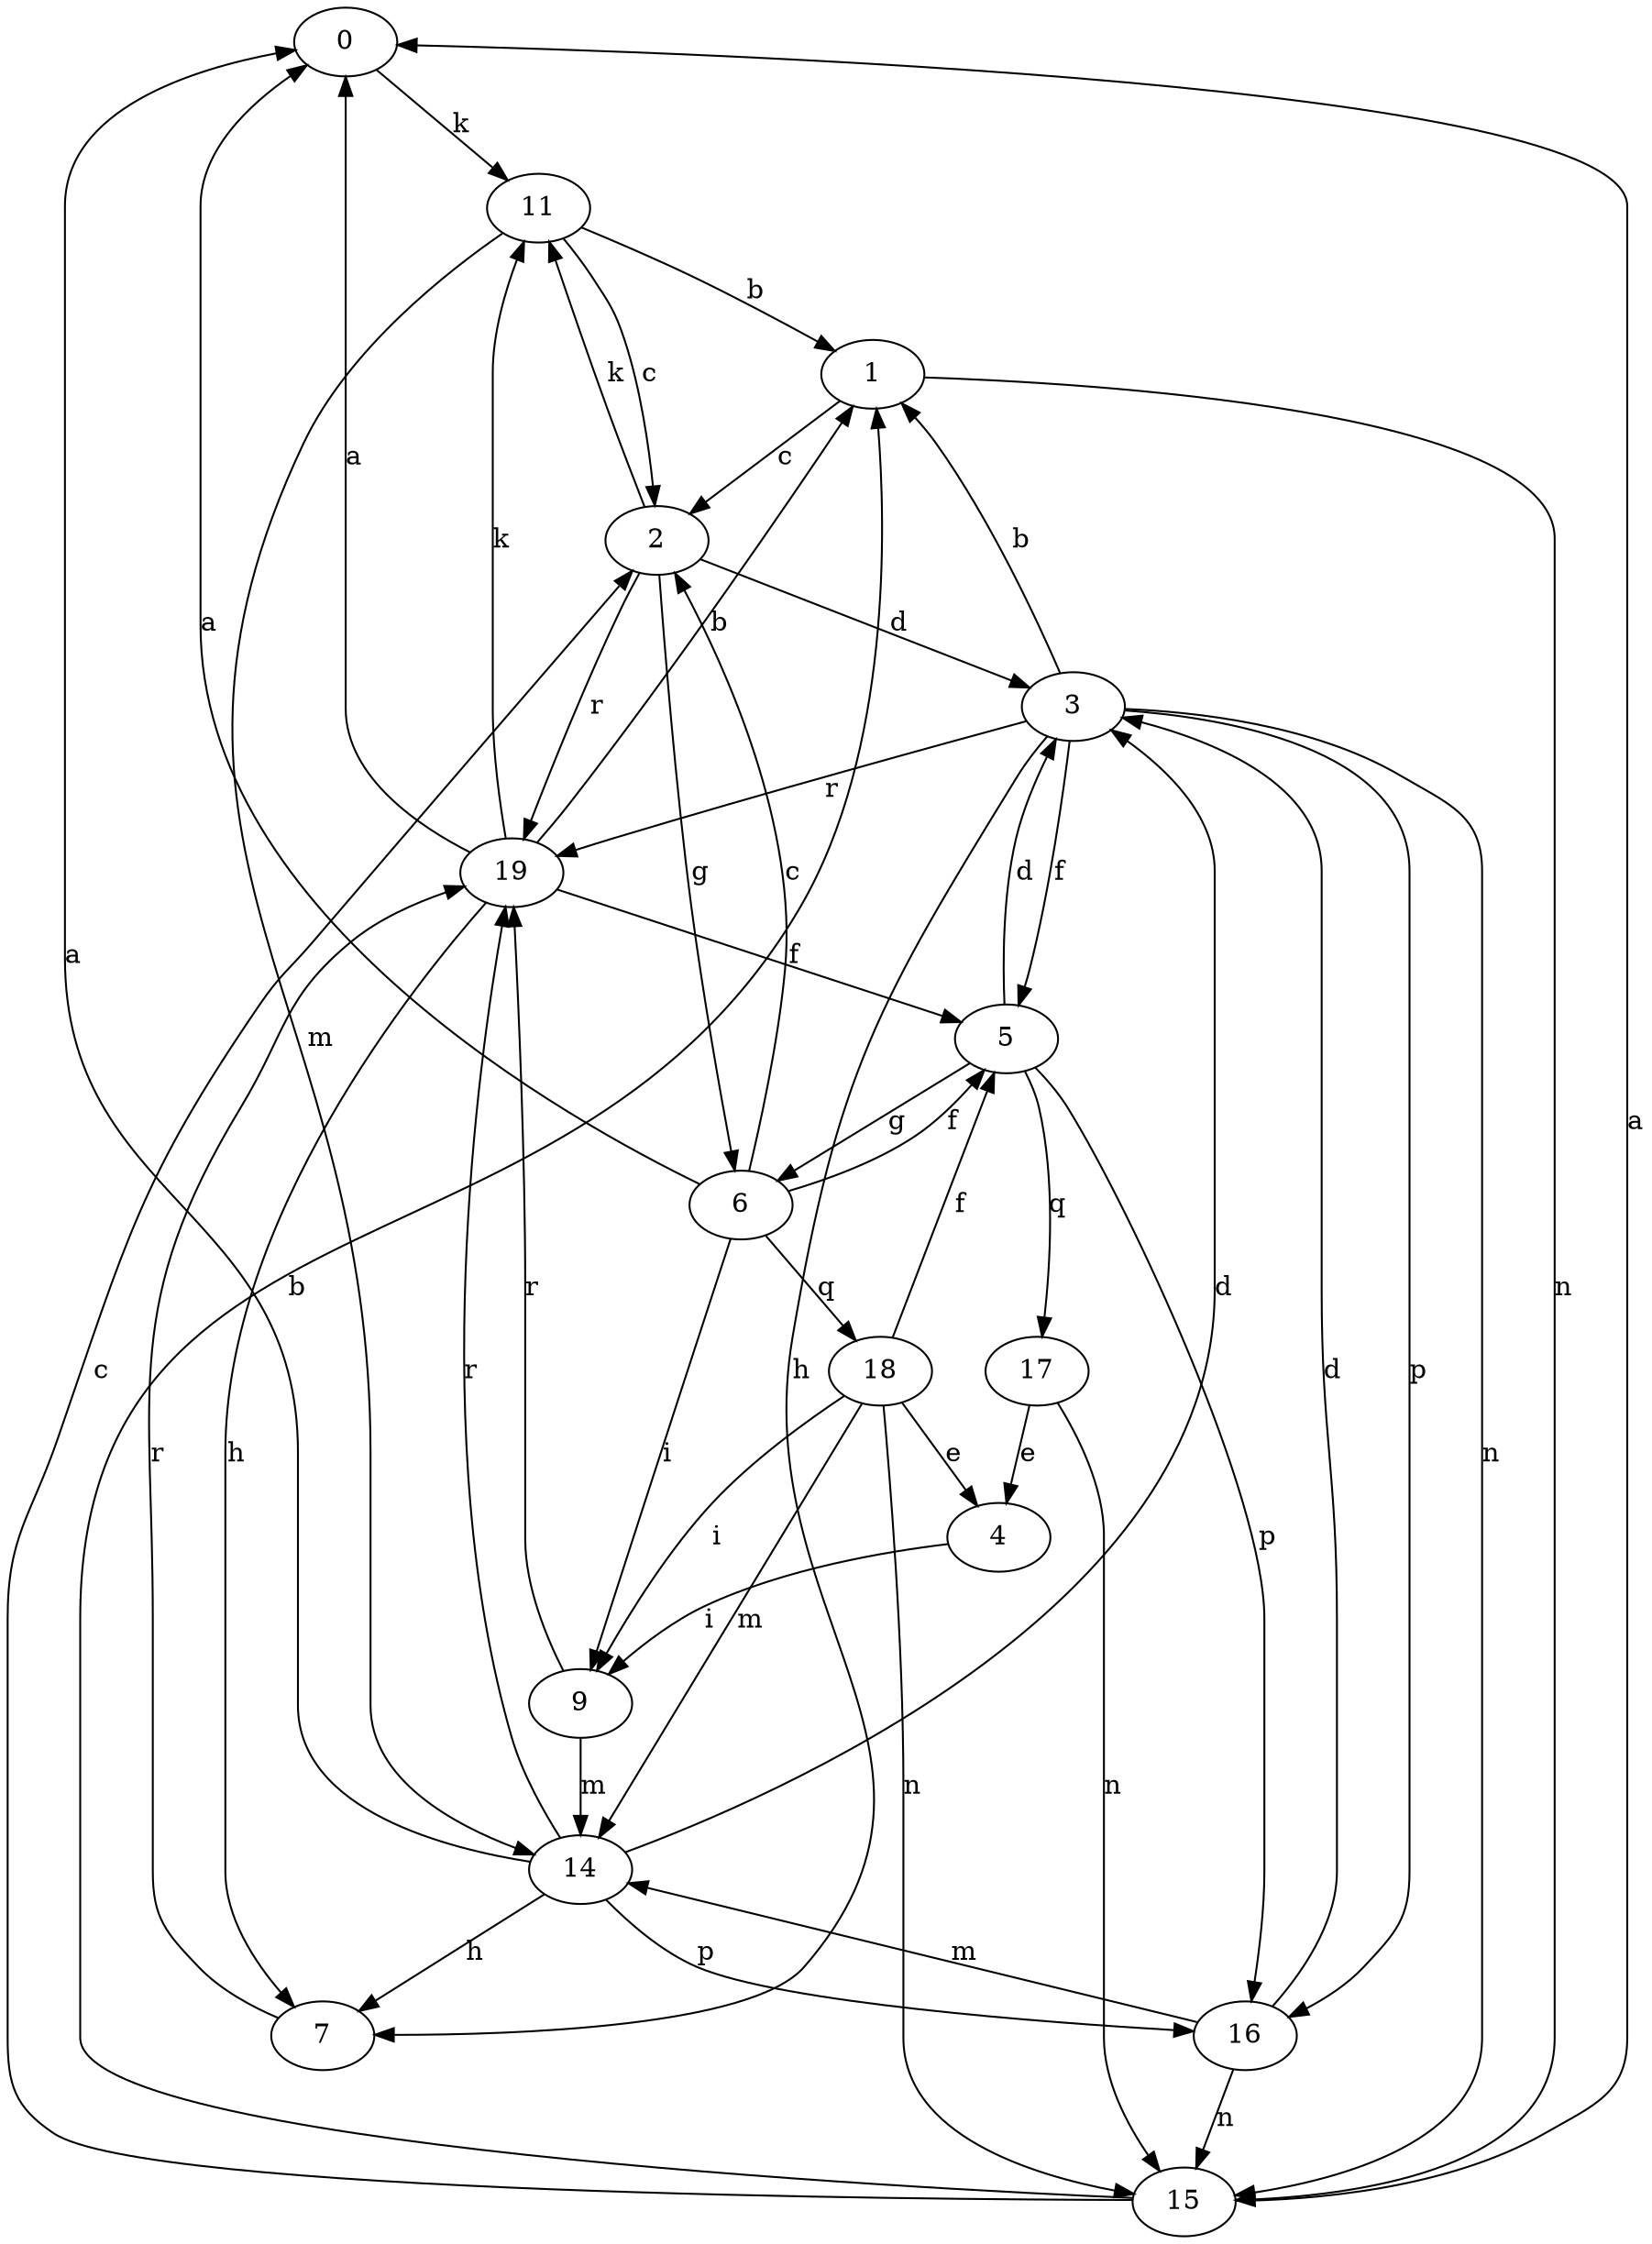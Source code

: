 strict digraph  {
0;
1;
2;
3;
4;
5;
6;
7;
9;
11;
14;
15;
16;
17;
18;
19;
0 -> 11  [label=k];
1 -> 2  [label=c];
1 -> 15  [label=n];
2 -> 3  [label=d];
2 -> 6  [label=g];
2 -> 11  [label=k];
2 -> 19  [label=r];
3 -> 1  [label=b];
3 -> 5  [label=f];
3 -> 7  [label=h];
3 -> 15  [label=n];
3 -> 16  [label=p];
3 -> 19  [label=r];
4 -> 9  [label=i];
5 -> 3  [label=d];
5 -> 6  [label=g];
5 -> 16  [label=p];
5 -> 17  [label=q];
6 -> 0  [label=a];
6 -> 2  [label=c];
6 -> 5  [label=f];
6 -> 9  [label=i];
6 -> 18  [label=q];
7 -> 19  [label=r];
9 -> 14  [label=m];
9 -> 19  [label=r];
11 -> 1  [label=b];
11 -> 2  [label=c];
11 -> 14  [label=m];
14 -> 0  [label=a];
14 -> 3  [label=d];
14 -> 7  [label=h];
14 -> 16  [label=p];
14 -> 19  [label=r];
15 -> 0  [label=a];
15 -> 1  [label=b];
15 -> 2  [label=c];
16 -> 3  [label=d];
16 -> 14  [label=m];
16 -> 15  [label=n];
17 -> 4  [label=e];
17 -> 15  [label=n];
18 -> 4  [label=e];
18 -> 5  [label=f];
18 -> 9  [label=i];
18 -> 14  [label=m];
18 -> 15  [label=n];
19 -> 0  [label=a];
19 -> 1  [label=b];
19 -> 5  [label=f];
19 -> 7  [label=h];
19 -> 11  [label=k];
}
